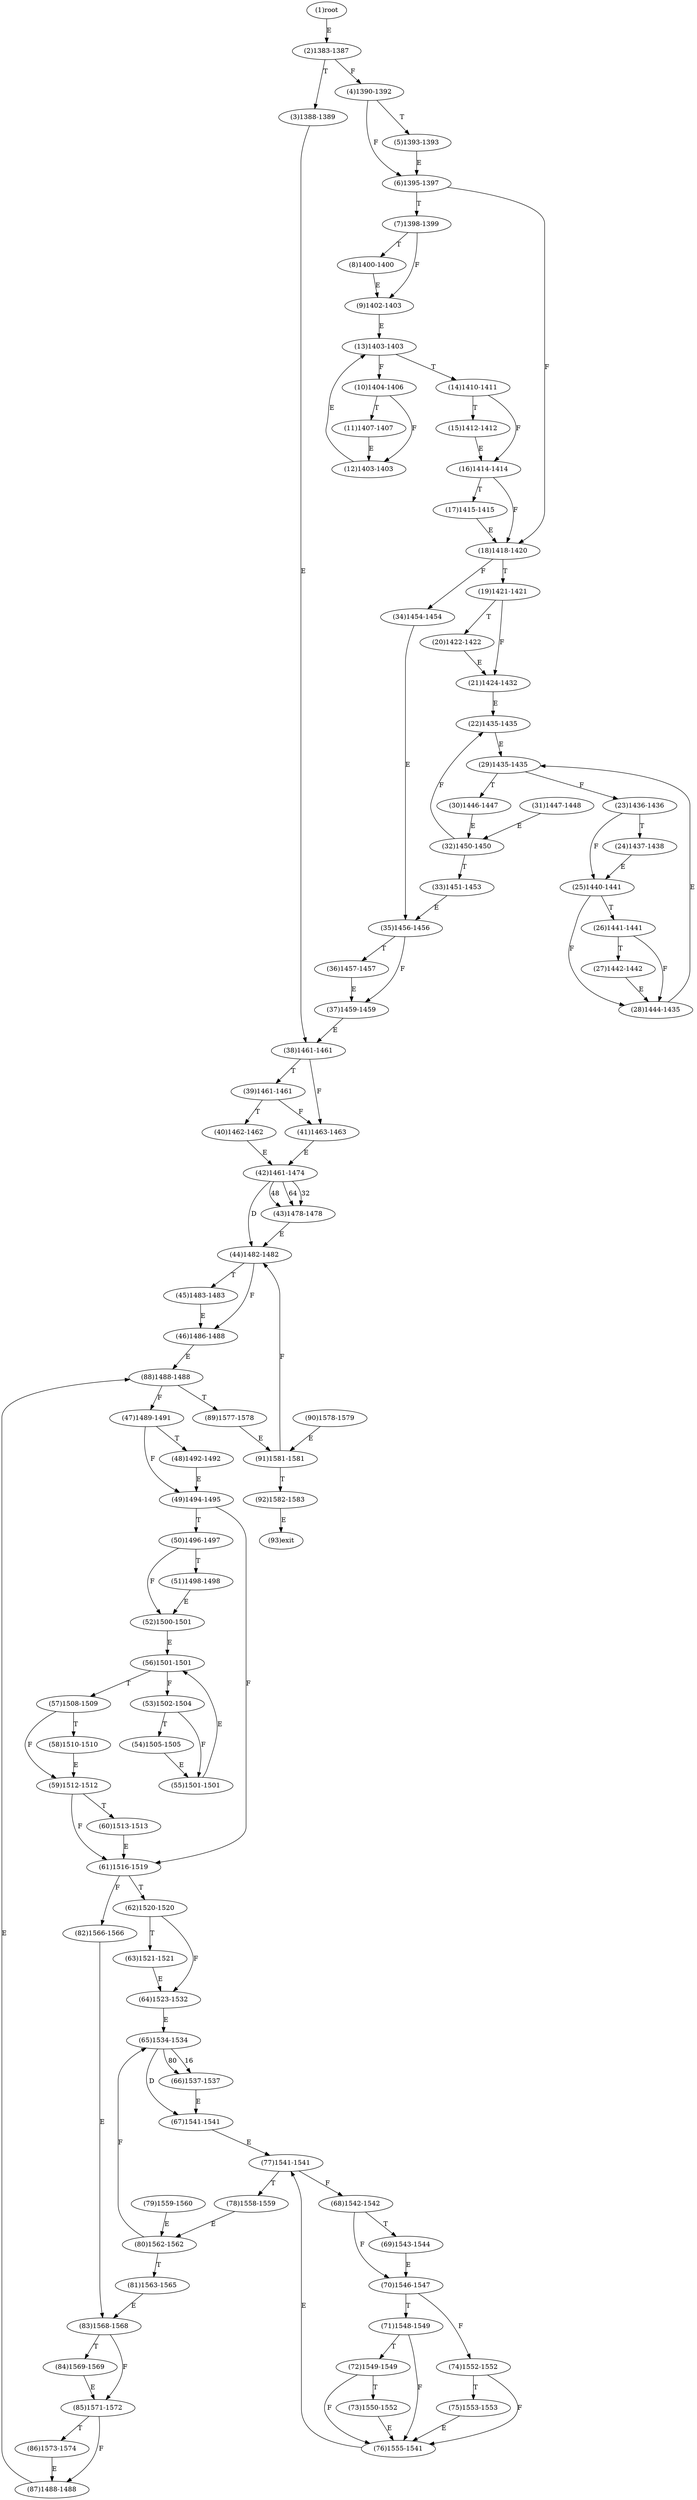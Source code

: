 digraph "" { 
1[ label="(1)root"];
2[ label="(2)1383-1387"];
3[ label="(3)1388-1389"];
4[ label="(4)1390-1392"];
5[ label="(5)1393-1393"];
6[ label="(6)1395-1397"];
7[ label="(7)1398-1399"];
8[ label="(8)1400-1400"];
9[ label="(9)1402-1403"];
10[ label="(10)1404-1406"];
11[ label="(11)1407-1407"];
12[ label="(12)1403-1403"];
13[ label="(13)1403-1403"];
14[ label="(14)1410-1411"];
15[ label="(15)1412-1412"];
17[ label="(17)1415-1415"];
16[ label="(16)1414-1414"];
19[ label="(19)1421-1421"];
18[ label="(18)1418-1420"];
21[ label="(21)1424-1432"];
20[ label="(20)1422-1422"];
23[ label="(23)1436-1436"];
22[ label="(22)1435-1435"];
25[ label="(25)1440-1441"];
24[ label="(24)1437-1438"];
27[ label="(27)1442-1442"];
26[ label="(26)1441-1441"];
29[ label="(29)1435-1435"];
28[ label="(28)1444-1435"];
31[ label="(31)1447-1448"];
30[ label="(30)1446-1447"];
34[ label="(34)1454-1454"];
35[ label="(35)1456-1456"];
32[ label="(32)1450-1450"];
33[ label="(33)1451-1453"];
38[ label="(38)1461-1461"];
39[ label="(39)1461-1461"];
36[ label="(36)1457-1457"];
37[ label="(37)1459-1459"];
42[ label="(42)1461-1474"];
43[ label="(43)1478-1478"];
40[ label="(40)1462-1462"];
41[ label="(41)1463-1463"];
46[ label="(46)1486-1488"];
47[ label="(47)1489-1491"];
44[ label="(44)1482-1482"];
45[ label="(45)1483-1483"];
51[ label="(51)1498-1498"];
50[ label="(50)1496-1497"];
49[ label="(49)1494-1495"];
48[ label="(48)1492-1492"];
55[ label="(55)1501-1501"];
54[ label="(54)1505-1505"];
53[ label="(53)1502-1504"];
52[ label="(52)1500-1501"];
59[ label="(59)1512-1512"];
58[ label="(58)1510-1510"];
57[ label="(57)1508-1509"];
56[ label="(56)1501-1501"];
63[ label="(63)1521-1521"];
62[ label="(62)1520-1520"];
61[ label="(61)1516-1519"];
60[ label="(60)1513-1513"];
68[ label="(68)1542-1542"];
69[ label="(69)1543-1544"];
70[ label="(70)1546-1547"];
71[ label="(71)1548-1549"];
64[ label="(64)1523-1532"];
65[ label="(65)1534-1534"];
66[ label="(66)1537-1537"];
67[ label="(67)1541-1541"];
76[ label="(76)1555-1541"];
77[ label="(77)1541-1541"];
78[ label="(78)1558-1559"];
79[ label="(79)1559-1560"];
72[ label="(72)1549-1549"];
73[ label="(73)1550-1552"];
74[ label="(74)1552-1552"];
75[ label="(75)1553-1553"];
85[ label="(85)1571-1572"];
84[ label="(84)1569-1569"];
87[ label="(87)1488-1488"];
86[ label="(86)1573-1574"];
81[ label="(81)1563-1565"];
80[ label="(80)1562-1562"];
83[ label="(83)1568-1568"];
82[ label="(82)1566-1566"];
93[ label="(93)exit"];
92[ label="(92)1582-1583"];
89[ label="(89)1577-1578"];
88[ label="(88)1488-1488"];
91[ label="(91)1581-1581"];
90[ label="(90)1578-1579"];
1->2[ label="E"];
2->4[ label="F"];
2->3[ label="T"];
3->38[ label="E"];
4->6[ label="F"];
4->5[ label="T"];
5->6[ label="E"];
6->18[ label="F"];
6->7[ label="T"];
7->9[ label="F"];
7->8[ label="T"];
8->9[ label="E"];
9->13[ label="E"];
10->12[ label="F"];
10->11[ label="T"];
11->12[ label="E"];
12->13[ label="E"];
13->10[ label="F"];
13->14[ label="T"];
14->16[ label="F"];
14->15[ label="T"];
15->16[ label="E"];
16->18[ label="F"];
16->17[ label="T"];
17->18[ label="E"];
18->34[ label="F"];
18->19[ label="T"];
19->21[ label="F"];
19->20[ label="T"];
20->21[ label="E"];
21->22[ label="E"];
22->29[ label="E"];
23->25[ label="F"];
23->24[ label="T"];
24->25[ label="E"];
25->28[ label="F"];
25->26[ label="T"];
26->28[ label="F"];
26->27[ label="T"];
27->28[ label="E"];
28->29[ label="E"];
29->23[ label="F"];
29->30[ label="T"];
30->32[ label="E"];
31->32[ label="E"];
32->22[ label="F"];
32->33[ label="T"];
33->35[ label="E"];
34->35[ label="E"];
35->37[ label="F"];
35->36[ label="T"];
36->37[ label="E"];
37->38[ label="E"];
38->41[ label="F"];
38->39[ label="T"];
39->41[ label="F"];
39->40[ label="T"];
40->42[ label="E"];
41->42[ label="E"];
42->43[ label="32"];
42->43[ label="48"];
42->43[ label="64"];
42->44[ label="D"];
43->44[ label="E"];
44->46[ label="F"];
44->45[ label="T"];
45->46[ label="E"];
46->88[ label="E"];
47->49[ label="F"];
47->48[ label="T"];
48->49[ label="E"];
49->61[ label="F"];
49->50[ label="T"];
50->52[ label="F"];
50->51[ label="T"];
51->52[ label="E"];
52->56[ label="E"];
53->55[ label="F"];
53->54[ label="T"];
54->55[ label="E"];
55->56[ label="E"];
56->53[ label="F"];
56->57[ label="T"];
57->59[ label="F"];
57->58[ label="T"];
58->59[ label="E"];
59->61[ label="F"];
59->60[ label="T"];
60->61[ label="E"];
61->82[ label="F"];
61->62[ label="T"];
62->64[ label="F"];
62->63[ label="T"];
63->64[ label="E"];
64->65[ label="E"];
65->66[ label="16"];
65->66[ label="80"];
65->67[ label="D"];
66->67[ label="E"];
67->77[ label="E"];
68->70[ label="F"];
68->69[ label="T"];
69->70[ label="E"];
70->74[ label="F"];
70->71[ label="T"];
71->76[ label="F"];
71->72[ label="T"];
72->76[ label="F"];
72->73[ label="T"];
73->76[ label="E"];
74->76[ label="F"];
74->75[ label="T"];
75->76[ label="E"];
76->77[ label="E"];
77->68[ label="F"];
77->78[ label="T"];
78->80[ label="E"];
79->80[ label="E"];
80->65[ label="F"];
80->81[ label="T"];
81->83[ label="E"];
82->83[ label="E"];
83->85[ label="F"];
83->84[ label="T"];
84->85[ label="E"];
85->87[ label="F"];
85->86[ label="T"];
86->87[ label="E"];
87->88[ label="E"];
88->47[ label="F"];
88->89[ label="T"];
89->91[ label="E"];
90->91[ label="E"];
91->44[ label="F"];
91->92[ label="T"];
92->93[ label="E"];
}